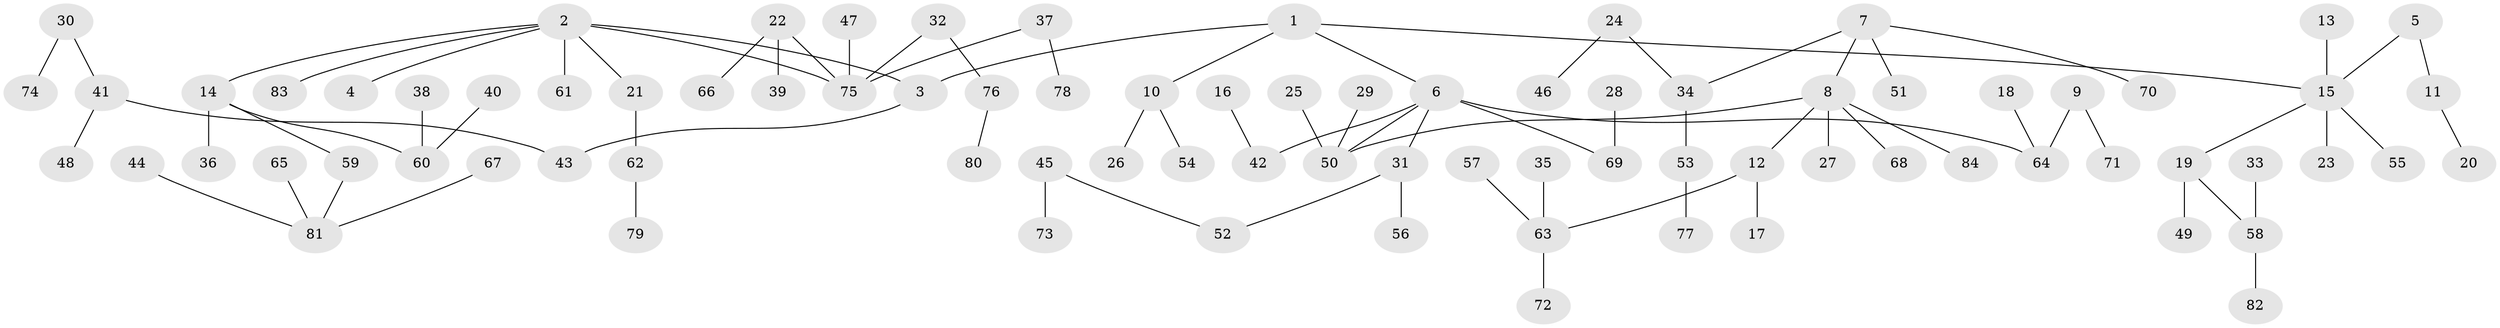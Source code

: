 // original degree distribution, {8: 0.007194244604316547, 4: 0.08633093525179857, 5: 0.04316546762589928, 7: 0.007194244604316547, 1: 0.539568345323741, 2: 0.19424460431654678, 3: 0.11510791366906475, 6: 0.007194244604316547}
// Generated by graph-tools (version 1.1) at 2025/37/03/04/25 23:37:29]
// undirected, 84 vertices, 83 edges
graph export_dot {
  node [color=gray90,style=filled];
  1;
  2;
  3;
  4;
  5;
  6;
  7;
  8;
  9;
  10;
  11;
  12;
  13;
  14;
  15;
  16;
  17;
  18;
  19;
  20;
  21;
  22;
  23;
  24;
  25;
  26;
  27;
  28;
  29;
  30;
  31;
  32;
  33;
  34;
  35;
  36;
  37;
  38;
  39;
  40;
  41;
  42;
  43;
  44;
  45;
  46;
  47;
  48;
  49;
  50;
  51;
  52;
  53;
  54;
  55;
  56;
  57;
  58;
  59;
  60;
  61;
  62;
  63;
  64;
  65;
  66;
  67;
  68;
  69;
  70;
  71;
  72;
  73;
  74;
  75;
  76;
  77;
  78;
  79;
  80;
  81;
  82;
  83;
  84;
  1 -- 3 [weight=1.0];
  1 -- 6 [weight=1.0];
  1 -- 10 [weight=1.0];
  1 -- 15 [weight=1.0];
  2 -- 3 [weight=1.0];
  2 -- 4 [weight=1.0];
  2 -- 14 [weight=1.0];
  2 -- 21 [weight=1.0];
  2 -- 61 [weight=1.0];
  2 -- 75 [weight=1.0];
  2 -- 83 [weight=1.0];
  3 -- 43 [weight=1.0];
  5 -- 11 [weight=1.0];
  5 -- 15 [weight=1.0];
  6 -- 31 [weight=1.0];
  6 -- 42 [weight=1.0];
  6 -- 50 [weight=1.0];
  6 -- 64 [weight=1.0];
  6 -- 69 [weight=1.0];
  7 -- 8 [weight=1.0];
  7 -- 34 [weight=1.0];
  7 -- 51 [weight=1.0];
  7 -- 70 [weight=1.0];
  8 -- 12 [weight=1.0];
  8 -- 27 [weight=1.0];
  8 -- 50 [weight=1.0];
  8 -- 68 [weight=1.0];
  8 -- 84 [weight=1.0];
  9 -- 64 [weight=1.0];
  9 -- 71 [weight=1.0];
  10 -- 26 [weight=1.0];
  10 -- 54 [weight=1.0];
  11 -- 20 [weight=1.0];
  12 -- 17 [weight=1.0];
  12 -- 63 [weight=1.0];
  13 -- 15 [weight=1.0];
  14 -- 36 [weight=1.0];
  14 -- 59 [weight=1.0];
  14 -- 60 [weight=1.0];
  15 -- 19 [weight=1.0];
  15 -- 23 [weight=1.0];
  15 -- 55 [weight=1.0];
  16 -- 42 [weight=1.0];
  18 -- 64 [weight=1.0];
  19 -- 49 [weight=1.0];
  19 -- 58 [weight=1.0];
  21 -- 62 [weight=1.0];
  22 -- 39 [weight=1.0];
  22 -- 66 [weight=1.0];
  22 -- 75 [weight=1.0];
  24 -- 34 [weight=1.0];
  24 -- 46 [weight=1.0];
  25 -- 50 [weight=1.0];
  28 -- 69 [weight=1.0];
  29 -- 50 [weight=1.0];
  30 -- 41 [weight=1.0];
  30 -- 74 [weight=1.0];
  31 -- 52 [weight=1.0];
  31 -- 56 [weight=1.0];
  32 -- 75 [weight=1.0];
  32 -- 76 [weight=1.0];
  33 -- 58 [weight=1.0];
  34 -- 53 [weight=1.0];
  35 -- 63 [weight=1.0];
  37 -- 75 [weight=1.0];
  37 -- 78 [weight=1.0];
  38 -- 60 [weight=1.0];
  40 -- 60 [weight=1.0];
  41 -- 43 [weight=1.0];
  41 -- 48 [weight=1.0];
  44 -- 81 [weight=1.0];
  45 -- 52 [weight=1.0];
  45 -- 73 [weight=1.0];
  47 -- 75 [weight=1.0];
  53 -- 77 [weight=1.0];
  57 -- 63 [weight=1.0];
  58 -- 82 [weight=1.0];
  59 -- 81 [weight=1.0];
  62 -- 79 [weight=1.0];
  63 -- 72 [weight=1.0];
  65 -- 81 [weight=1.0];
  67 -- 81 [weight=1.0];
  76 -- 80 [weight=1.0];
}

